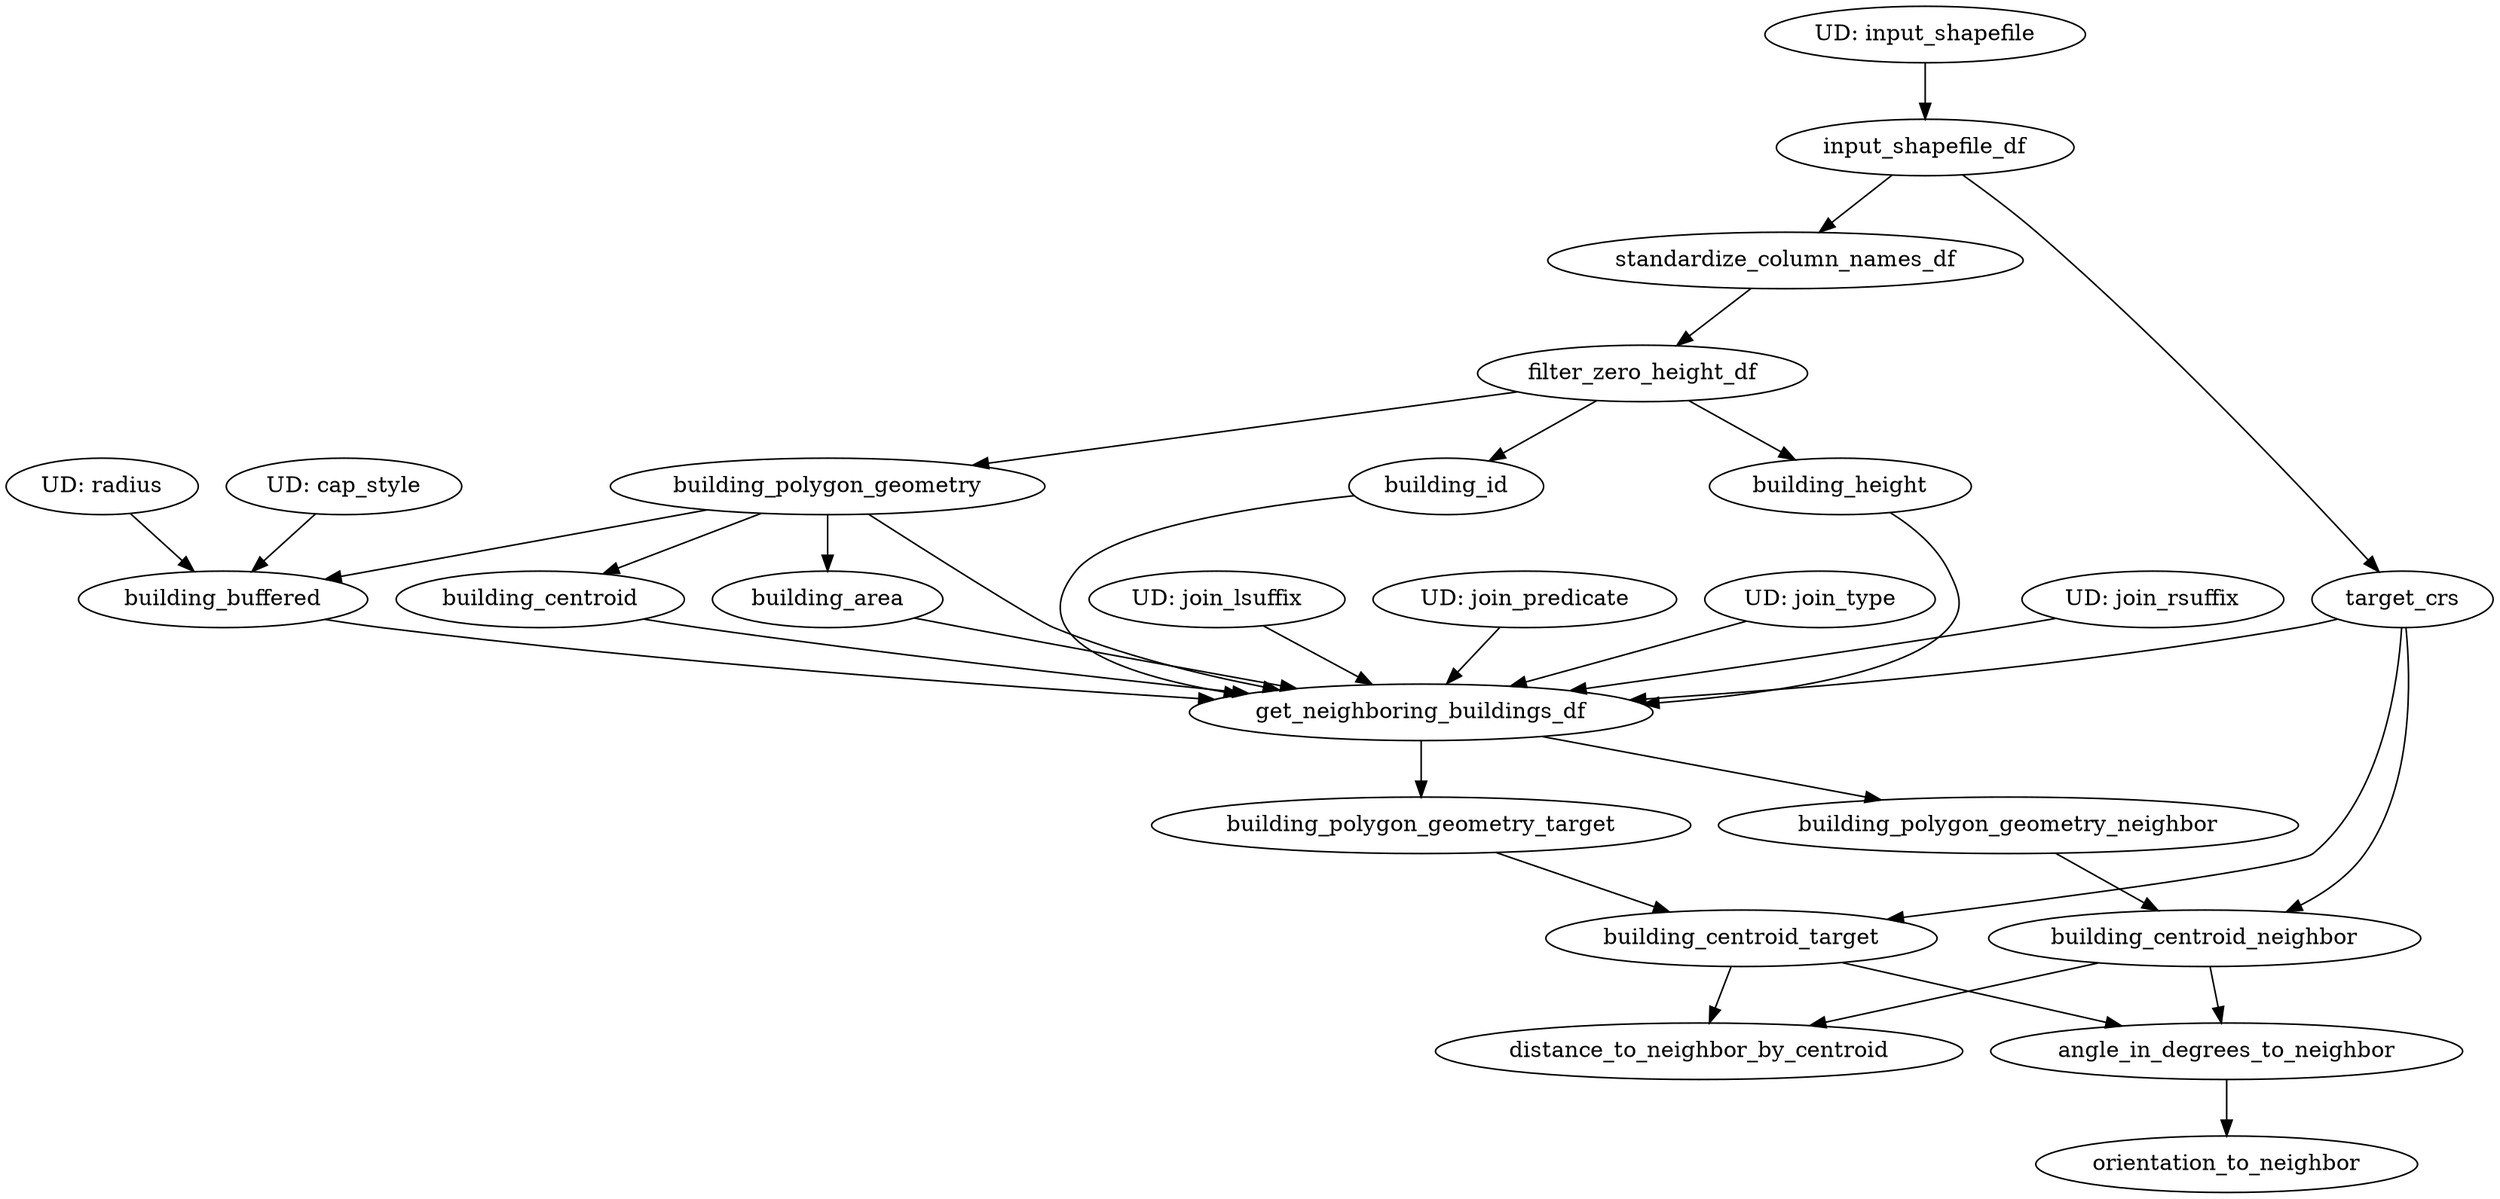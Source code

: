 // Dependency Graph
digraph {
	building_buffered [label=building_buffered]
	building_area [label=building_area]
	building_polygon_geometry [label=building_polygon_geometry]
	building_centroid [label=building_centroid]
	building_centroid_neighbor [label=building_centroid_neighbor]
	radius [label=radius]
	building_polygon_geometry_neighbor [label=building_polygon_geometry_neighbor]
	building_id [label=building_id]
	distance_to_neighbor_by_centroid [label=distance_to_neighbor_by_centroid]
	angle_in_degrees_to_neighbor [label=angle_in_degrees_to_neighbor]
	cap_style [label=cap_style]
	target_crs [label=target_crs]
	building_polygon_geometry_target [label=building_polygon_geometry_target]
	get_neighboring_buildings_df [label=get_neighboring_buildings_df]
	join_lsuffix [label=join_lsuffix]
	building_centroid_target [label=building_centroid_target]
	input_shapefile_df [label=input_shapefile_df]
	join_predicate [label=join_predicate]
	join_type [label=join_type]
	building_height [label=building_height]
	orientation_to_neighbor [label=orientation_to_neighbor]
	input_shapefile [label=input_shapefile]
	join_rsuffix [label=join_rsuffix]
	filter_zero_height_df [label=filter_zero_height_df]
	standardize_column_names_df [label=standardize_column_names_df]
	join_predicate [label="UD: join_predicate"]
	join_lsuffix [label="UD: join_lsuffix"]
	join_type [label="UD: join_type"]
	cap_style [label="UD: cap_style"]
	input_shapefile [label="UD: input_shapefile"]
	radius [label="UD: radius"]
	join_rsuffix [label="UD: join_rsuffix"]
	building_polygon_geometry -> building_buffered
	radius -> building_buffered
	cap_style -> building_buffered
	building_polygon_geometry -> building_area
	filter_zero_height_df -> building_polygon_geometry
	building_polygon_geometry -> building_centroid
	building_polygon_geometry_neighbor -> building_centroid_neighbor
	target_crs -> building_centroid_neighbor
	get_neighboring_buildings_df -> building_polygon_geometry_neighbor
	filter_zero_height_df -> building_id
	building_centroid_target -> distance_to_neighbor_by_centroid
	building_centroid_neighbor -> distance_to_neighbor_by_centroid
	building_centroid_target -> angle_in_degrees_to_neighbor
	building_centroid_neighbor -> angle_in_degrees_to_neighbor
	input_shapefile_df -> target_crs
	get_neighboring_buildings_df -> building_polygon_geometry_target
	building_id -> get_neighboring_buildings_df
	building_height -> get_neighboring_buildings_df
	building_polygon_geometry -> get_neighboring_buildings_df
	building_area -> get_neighboring_buildings_df
	building_centroid -> get_neighboring_buildings_df
	building_buffered -> get_neighboring_buildings_df
	target_crs -> get_neighboring_buildings_df
	join_type -> get_neighboring_buildings_df
	join_predicate -> get_neighboring_buildings_df
	join_lsuffix -> get_neighboring_buildings_df
	join_rsuffix -> get_neighboring_buildings_df
	building_polygon_geometry_target -> building_centroid_target
	target_crs -> building_centroid_target
	input_shapefile -> input_shapefile_df
	filter_zero_height_df -> building_height
	angle_in_degrees_to_neighbor -> orientation_to_neighbor
	standardize_column_names_df -> filter_zero_height_df
	input_shapefile_df -> standardize_column_names_df
}
